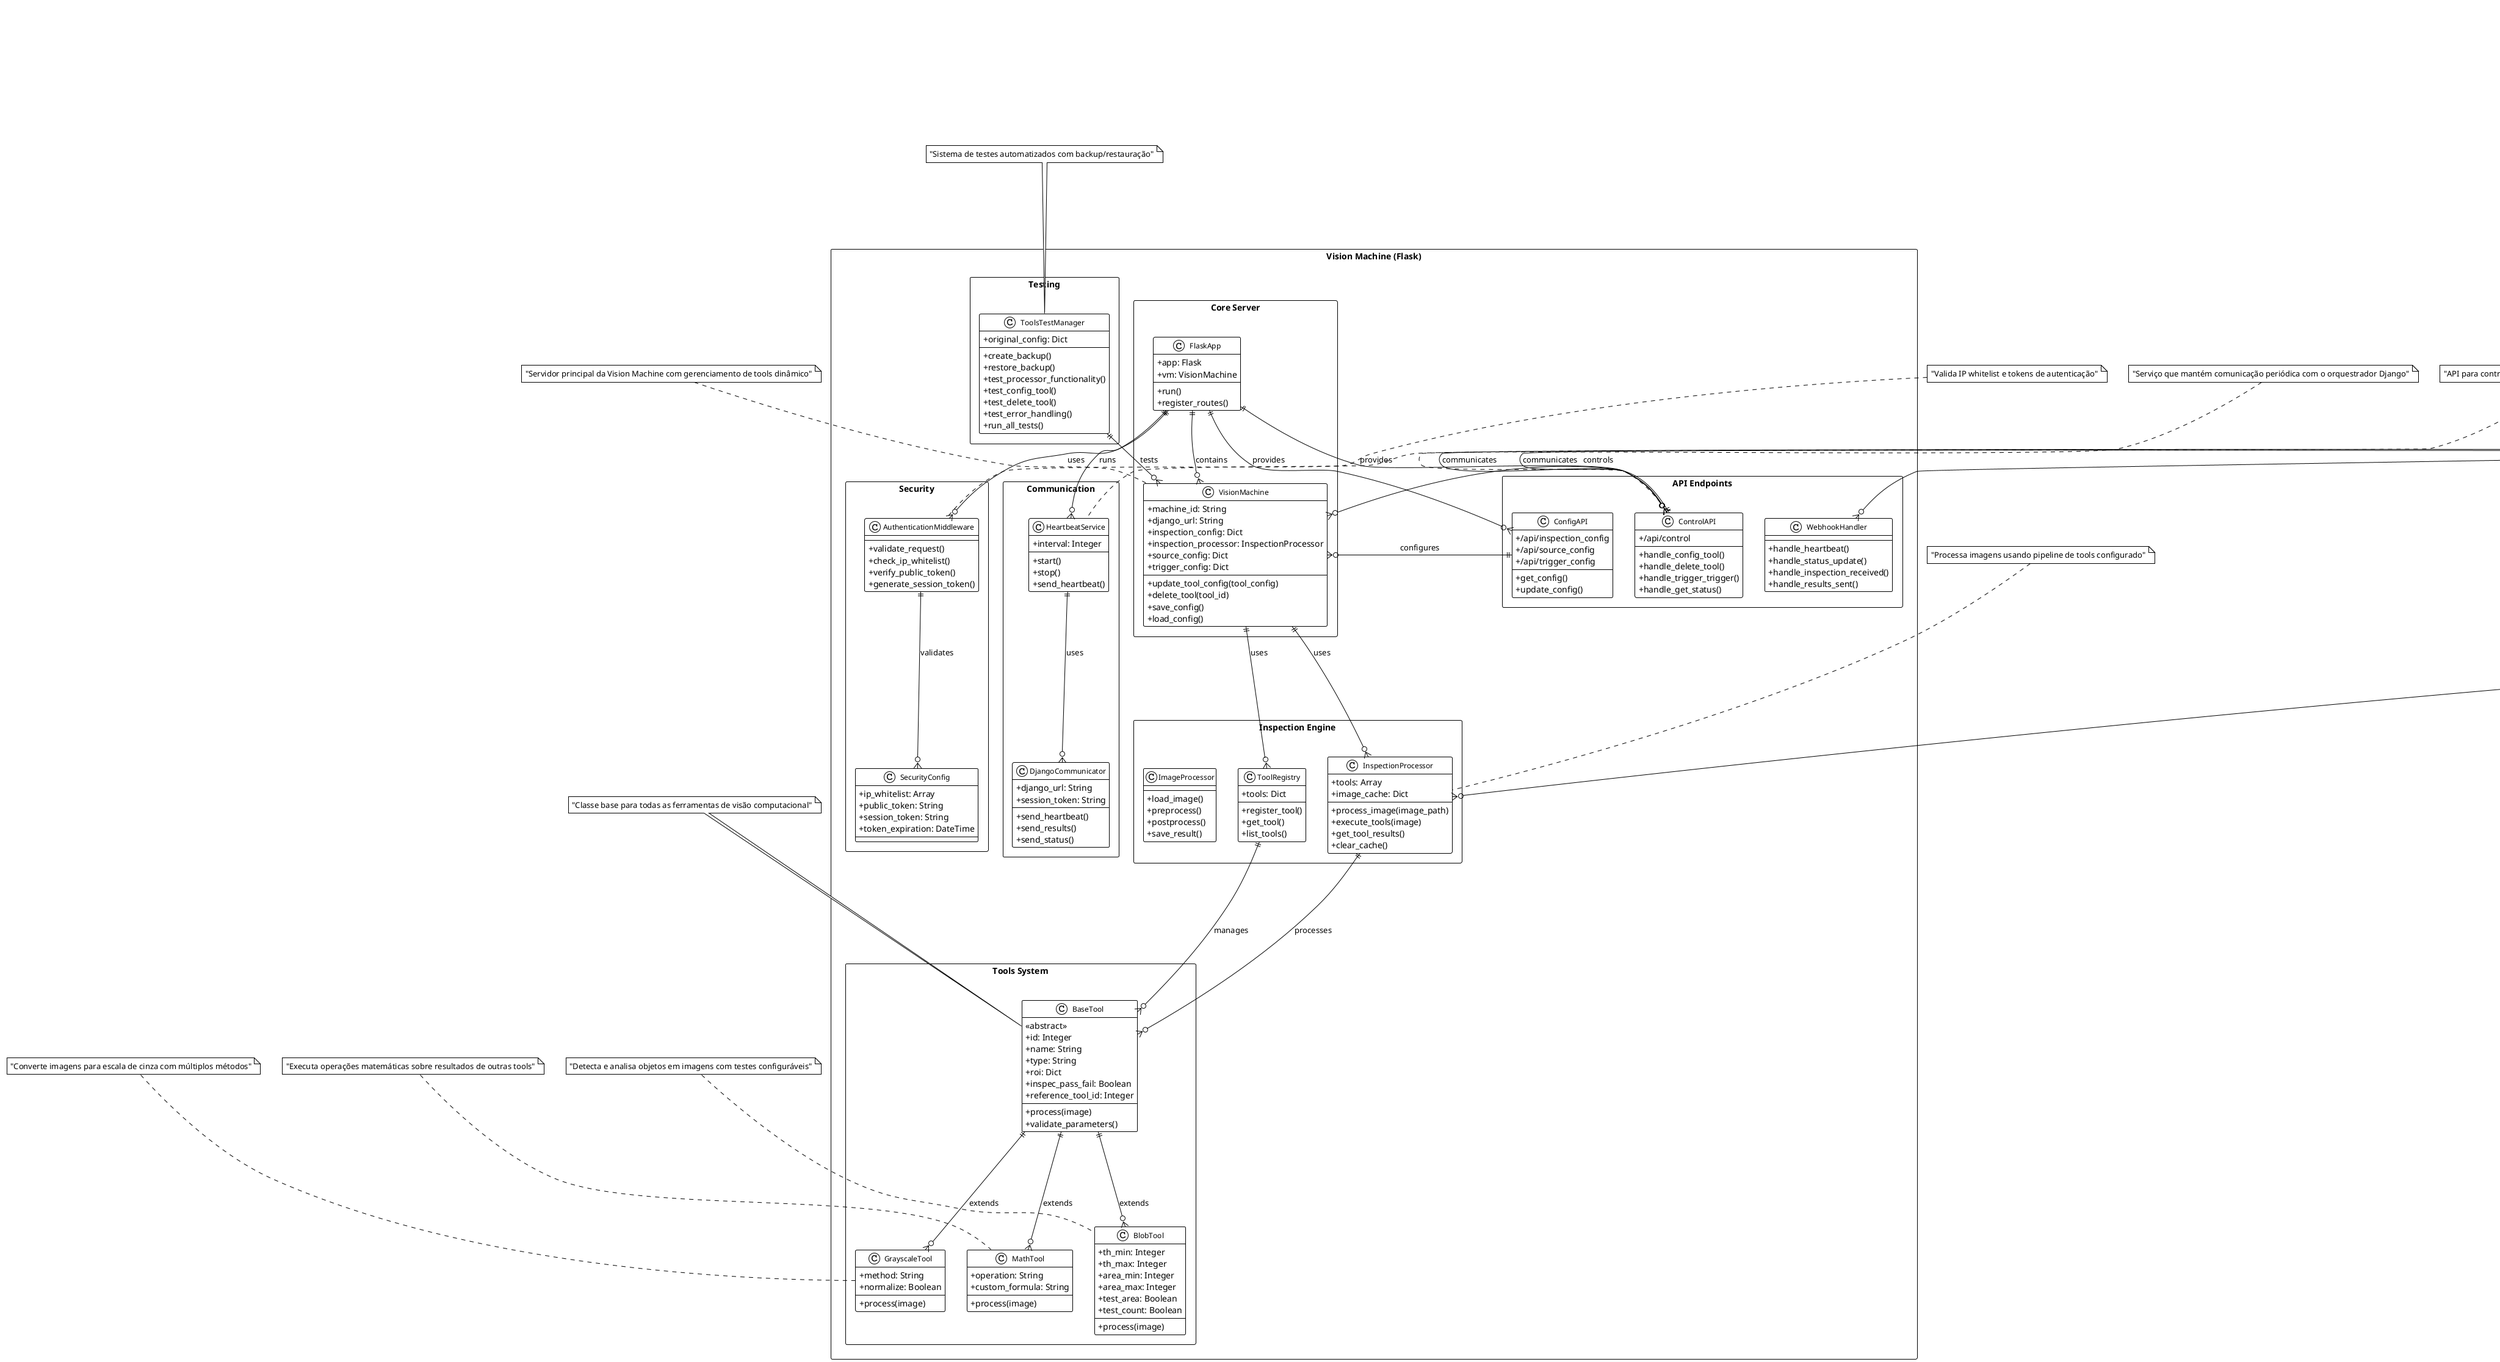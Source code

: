@startuml AnalyticLens_Class_Diagram

!theme plain
skinparam classAttributeIconSize 0
skinparam classFontSize 12
skinparam classFontName Arial
skinparam packageStyle rectangle

' ========================================
' PACKAGES
' ========================================
package "Frontend (Vue.js)" {
  package "Components" {
    class App {
      + mounted()
      + setup()
    }
    
    class DashboardView {
      + machines: Array
      + inspections: Array
      + systemStatus: Object
      + refreshData()
    }
    
    class MachineManagementView {
      + machines: Array
      + selectedMachine: Object
      + addMachine()
      + editMachine()
      + removeMachine()
      + viewMachineStatus()
    }
    
    class InspectionEditView {
      + inspectionData: Object
      + selectedMachine: Object
      + onPipelineUpdated()
      + saveInspection()
      + sendToMachine()
    }
    
    class ToolsCanvas {
      + elements: Array
      + selectedTool: Object
      + selectedNode: Object
      + addToolNode()
      + selectNode()
      + updateNodeParameters()
      + savePipeline()
    }
    
    class ToolProperties {
      + tool: Object
      + parameters: Object
      + update()
    }
    
    class ToolNode {
      + data: Object
      + position: Object
      + selectNode()
    }
    
    class LiveView {
      + currentImage: Object
      + inspectionStatus: String
      + startInspection()
      + stopInspection()
    }
    
    class ImageLogView {
      + imageHistory: Array
      + selectedImage: Object
      + viewImage()
      + downloadImage()
    }
  }
  
  package "Stores (Pinia)" {
    class AuthStore {
      + user: Object
      + isAuthenticated: Boolean
      + login()
      + logout()
      + fetchUser()
    }
    
    class MachinesStore {
      + machines: Array
      + selectedMachine: Object
      + fetchMachines()
      + addMachine()
      + updateMachine()
      + removeMachine()
      + getMachineStatus()
    }
    
    class ToolsStore {
      + availableTools: Array
      + selectedTool: Object
      + fetchTools()
      + selectTool()
      + clearSelection()
    }
    
    class InspectionsStore {
      + inspections: Array
      + createInspection()
      + fetchInspections()
      + updateInspection()
      + deleteInspection()
      + sendToMachine()
      + getResults()
    }
  }
  
  package "Utils" {
    class Validation {
      + VALIDATION_TYPES: Object
      + validators: Object
      + validateField()
      + validateObject()
      + createValidationRules()
    }
    
    class HttpClient {
      + baseURL: String
      + get()
      + post()
      + put()
      + delete()
    }
  }
}

package "Backend (Django - Orquestrador)" {
  package "Models" {
    class User {
      + username: String
      + email: String
      + first_name: String
      + last_name: String
      + is_active: Boolean
      + date_joined: DateTime
    }
    
    class InspectionMachine {
      + id: UUID
      + name: String
      + location: String
      + ip_address: GenericIPAddressField
      + port: Integer
      + status: String
      + last_heartbeat: DateTime
      + max_concurrent_inspections: Integer
      + current_inspections: Integer
      + supported_inspection_types: JSONField
      + hardware_specs: JSONField
      + public_token: String
      + ip_whitelist: Array
      + is_available: Boolean
      + api_url: String
    }
    
    class MachineHeartbeat {
      + machine: ForeignKey(InspectionMachine)
      + timestamp: DateTime
      + status: String
      + system_info: JSONField
      + performance_metrics: JSONField
    }
    
    class DistributedInspection {
      + id: UUID
      + machine: ForeignKey(InspectionMachine)
      + image: ImageField
      + inspection_type: String
      + status: String
      + pipeline_config: JSONField
      + created_at: DateTime
      + assigned_at: DateTime
      + started_at: DateTime
      + completed_at: DateTime
      + results: JSONField
      + error_message: Text
      + processing_time: Float
      + assign_to_machine()
      + mark_as_processing()
      + mark_as_completed()
      + mark_as_failed()
    }
    
    class InspectionQueue {
      + inspection: OneToOneField(DistributedInspection)
      + priority: Integer
      + queued_at: DateTime
    }
    
    class ToolBase {
      <<abstract>>
      + name: String
      + description: Text
      + version: String
      + is_active: Boolean
      + parameters_schema: JSONField
      + created_at: DateTime
      + updated_at: DateTime
      + get_parameters()
    }
    
    class BlobDetectionTool {
      + min_area: Integer
      + max_area: Integer
      + threshold_value: Integer
      + get_parameters()
    }
    
    class InspectionResult {
      + inspection: ForeignKey(DistributedInspection)
      + image_path: String
      + execution_time: Float
      + success: Boolean
      + error_message: Text
      + results_data: JSONField
      + created_at: DateTime
    }
  }
  
  package "Views (DRF)" {
    class MachineViewSet {
      + list()
      + retrieve()
      + create()
      + update()
      + destroy()
      + get_status()
      + get_heartbeat()
    }
    
    class InspectionViewSet {
      + list()
      + retrieve()
      + create()
      + update()
      + destroy()
      + send_to_machine()
      + get_results()
    }
    
    class MachineOrchestratorView {
      + discover_machines()
      + distribute_inspection()
      + collect_results()
      + manage_queue()
    }
    
    class WebhookReceiverView {
      + receive_results()
      + receive_heartbeat()
      + receive_status_update()
    }
  }
  
  package "Serializers" {
    class UserSerializer {
      + fields: Array
      + validate()
    }
    
    class InspectionMachineSerializer {
      + fields: Array
      + validate()
    }
    
    class DistributedInspectionSerializer {
      + fields: Array
      + validate()
    }
    
    class InspectionResultSerializer {
      + fields: Array
      + validate()
    }
  }
  
  package "Orchestration Engine" {
    class MachineManager {
      + machines: Dict
      + register_machine()
      + get_machine()
      + list_machines()
      + update_machine_status()
    }
    
    class TaskDistributor {
      + distribute_inspection()
      + select_best_machine()
      + manage_queue()
      + handle_failures()
    }
    
    class SecurityManager {
      + validate_token()
      + validate_ip()
      + generate_session_token()
      + manage_authentication()
    }
  }
}

package "Vision Machine (Flask)" {
  package "Core Server" {
    class VisionMachine {
      + machine_id: String
      + django_url: String
      + inspection_config: Dict
      + inspection_processor: InspectionProcessor
      + source_config: Dict
      + trigger_config: Dict
      + update_tool_config(tool_config)
      + delete_tool(tool_id)
      + save_config()
      + load_config()
    }
    
    class FlaskApp {
      + app: Flask
      + vm: VisionMachine
      + run()
      + register_routes()
    }
  }
  
  package "API Endpoints" {
    class ControlAPI {
      + /api/control
      + handle_config_tool()
      + handle_delete_tool()
      + handle_trigger_trigger()
      + handle_get_status()
    }
    
    class ConfigAPI {
      + /api/inspection_config
      + /api/source_config
      + /api/trigger_config
      + get_config()
      + update_config()
    }
    
    class WebhookHandler {
      + handle_heartbeat()
      + handle_status_update()
      + handle_inspection_received()
      + handle_results_sent()
    }
  }
  
  package "Security" {
    class AuthenticationMiddleware {
      + validate_request()
      + check_ip_whitelist()
      + verify_public_token()
      + generate_session_token()
    }
    
    class SecurityConfig {
      + ip_whitelist: Array
      + public_token: String
      + session_token: String
      + token_expiration: DateTime
    }
  }
  
  package "Inspection Engine" {
    class InspectionProcessor {
      + tools: Array
      + image_cache: Dict
      + process_image(image_path)
      + execute_tools(image)
      + get_tool_results()
      + clear_cache()
    }
    
    class ToolRegistry {
      + tools: Dict
      + register_tool()
      + get_tool()
      + list_tools()
    }
    
    class ImageProcessor {
      + load_image()
      + preprocess()
      + postprocess()
      + save_result()
    }
  }
  
  package "Tools System" {
    class BaseTool {
      <<abstract>>
      + id: Integer
      + name: String
      + type: String
      + roi: Dict
      + inspec_pass_fail: Boolean
      + reference_tool_id: Integer
      + process(image)
      + validate_parameters()
    }
    
    class GrayscaleTool {
      + method: String
      + normalize: Boolean
      + process(image)
    }
    
    class BlobTool {
      + th_min: Integer
      + th_max: Integer
      + area_min: Integer
      + area_max: Integer
      + test_area: Boolean
      + test_count: Boolean
      + process(image)
    }
    
    class MathTool {
      + operation: String
      + custom_formula: String
      + process(image)
    }
  }
  
  package "Communication" {
    class DjangoCommunicator {
      + django_url: String
      + session_token: String
      + send_heartbeat()
      + send_results()
      + send_status()
    }
    
    class HeartbeatService {
      + interval: Integer
      + start()
      + stop()
      + send_heartbeat()
    }
  }
  
  package "Testing" {
    class ToolsTestManager {
      + original_config: Dict
      + create_backup()
      + restore_backup()
      + test_processor_functionality()
      + test_config_tool()
      + test_delete_tool()
      + test_error_handling()
      + run_all_tests()
    }
  }
}

' ========================================
' RELACIONAMENTOS
' ========================================

' Frontend Relationships
App ||--o{ DashboardView : contains
App ||--o{ MachineManagementView : contains
App ||--o{ InspectionEditView : contains
App ||--o{ LiveView : contains
App ||--o{ ImageLogView : contains
InspectionEditView ||--o{ ToolsCanvas : contains
ToolsCanvas ||--o{ ToolNode : contains
ToolsCanvas ||--o{ ToolProperties : contains

' Store Relationships
AuthStore ||--o{ App : provides
MachinesStore ||--o{ MachineManagementView : provides
MachinesStore ||--o{ DashboardView : provides
ToolsStore ||--o{ ToolsCanvas : provides
InspectionsStore ||--o{ InspectionEditView : provides

' Backend Relationships
User ||--o{ DistributedInspection : creates
InspectionMachine ||--o{ DistributedInspection : processes
InspectionMachine ||--o{ MachineHeartbeat : generates
DistributedInspection ||--o{ InspectionResult : generates
DistributedInspection ||--o{ InspectionQueue : queued
ToolBase ||--o{ BlobDetectionTool : extends

' View Relationships
MachineViewSet ||--o{ InspectionMachineSerializer : uses
InspectionViewSet ||--o{ DistributedInspectionSerializer : uses
MachineOrchestratorView ||--o{ MachineManager : uses
MachineOrchestratorView ||--o{ TaskDistributor : uses
WebhookReceiverView ||--o{ SecurityManager : uses

' Orchestration Relationships
MachineManager ||--o{ InspectionMachine : manages
TaskDistributor ||--o{ DistributedInspection : distributes
SecurityManager ||--o{ InspectionMachine : authenticates

' Vision Machine Core Relationships
FlaskApp ||--o{ VisionMachine : contains
VisionMachine ||--o{ InspectionProcessor : uses
VisionMachine ||--o{ ToolRegistry : uses

' API Relationships
ControlAPI ||--o{ VisionMachine : controls
ConfigAPI ||--o{ VisionMachine : configures
FlaskApp ||--o{ ControlAPI : provides
FlaskApp ||--o{ ConfigAPI : provides

' Tools System Relationships
InspectionProcessor ||--o{ BaseTool : processes
BaseTool ||--o{ GrayscaleTool : extends
BaseTool ||--o{ BlobTool : extends
BaseTool ||--o{ MathTool : extends
ToolRegistry ||--o{ BaseTool : manages

' Security Relationships
FlaskApp ||--o{ AuthenticationMiddleware : uses
AuthenticationMiddleware ||--o{ SecurityConfig : validates

' Communication Relationships
FlaskApp ||--o{ HeartbeatService : runs
HeartbeatService ||--o{ DjangoCommunicator : uses

' Testing Relationships
ToolsTestManager ||--o{ VisionMachine : tests

' Cross-system Relationships
MachineViewSet ||--o{ ControlAPI : communicates
InspectionViewSet ||--o{ ControlAPI : communicates
WebhookReceiverView ||--o{ WebhookHandler : receives
TaskDistributor ||--o{ InspectionProcessor : distributes

' ========================================
' NOTES
' ========================================
note top of VisionMachine : "Servidor principal da Vision Machine com gerenciamento de tools dinâmico"
note top of InspectionProcessor : "Processa imagens usando pipeline de tools configurado"
note top of BaseTool : "Classe base para todas as ferramentas de visão computacional"
note top of GrayscaleTool : "Converte imagens para escala de cinza com múltiplos métodos"
note top of BlobTool : "Detecta e analisa objetos em imagens com testes configuráveis"
note top of MathTool : "Executa operações matemáticas sobre resultados de outras tools"
note top of ControlAPI : "API para controle dinâmico: config_tool, delete_tool, trigger_trigger"
note top of ToolsTestManager : "Sistema de testes automatizados com backup/restauração"
note top of InspectionMachine : "Representa uma máquina de visão na rede com autenticação e monitoramento"
note top of MachineManager : "Gerencia o ciclo de vida das máquinas de inspeção"
note top of TaskDistributor : "Distribui inspeções para máquinas disponíveis baseado em capacidade e carga"
note top of SecurityManager : "Gerencia autenticação mútua entre Django e máquinas Flask"
note top of AuthenticationMiddleware : "Valida IP whitelist e tokens de autenticação"
note top of HeartbeatService : "Serviço que mantém comunicação periódica com o orquestrador Django"

@enduml
